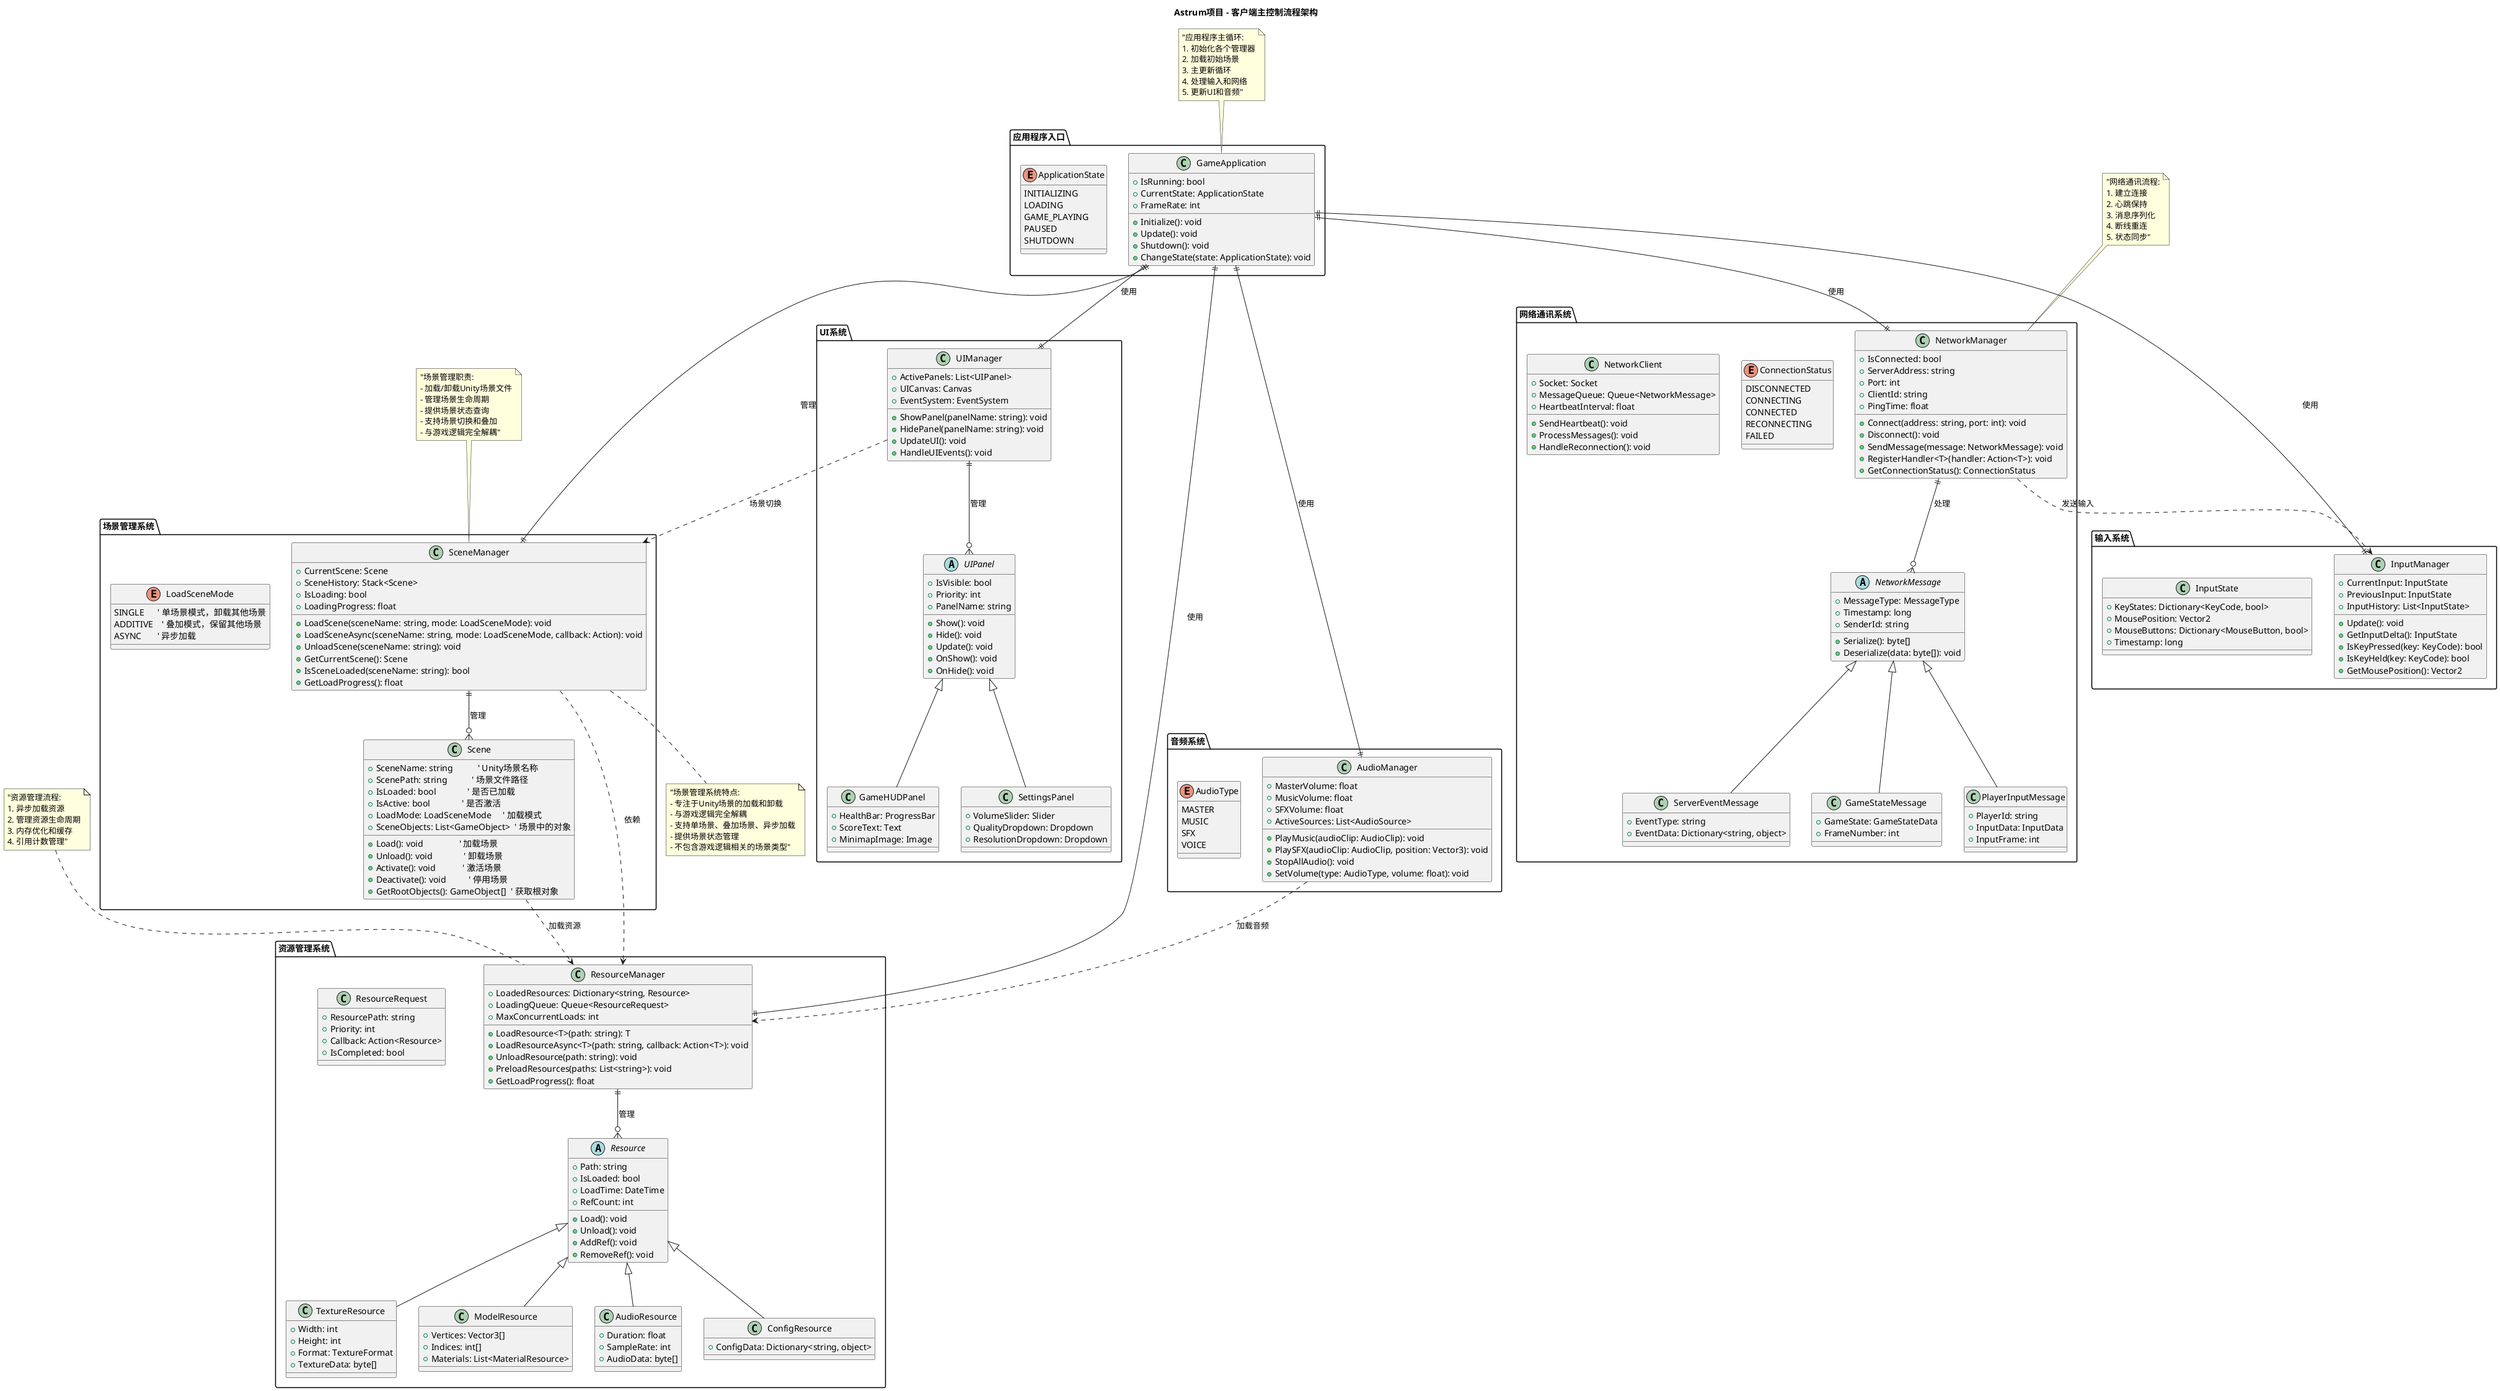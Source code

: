 @startuml AstrumProj客户端架构

title Astrum项目 - 客户端主控制流程架构

package "应用程序入口" {
    class GameApplication {
        +IsRunning: bool
        +CurrentState: ApplicationState
        +FrameRate: int
        
        +Initialize(): void
        +Update(): void
        +Shutdown(): void
        +ChangeState(state: ApplicationState): void
    }
    
    enum ApplicationState {
        INITIALIZING
        LOADING
        GAME_PLAYING
        PAUSED
        SHUTDOWN
    }
}

package "资源管理系统" {
    class ResourceManager {
        +LoadedResources: Dictionary<string, Resource>
        +LoadingQueue: Queue<ResourceRequest>
        +MaxConcurrentLoads: int
        
        +LoadResource<T>(path: string): T
        +LoadResourceAsync<T>(path: string, callback: Action<T>): void
        +UnloadResource(path: string): void
        +PreloadResources(paths: List<string>): void
        +GetLoadProgress(): float
    }
    
    abstract class Resource {
        +Path: string
        +IsLoaded: bool
        +LoadTime: DateTime
        +RefCount: int
        
        +Load(): void
        +Unload(): void
        +AddRef(): void
        +RemoveRef(): void
    }
    
    class TextureResource extends Resource {
        +Width: int
        +Height: int
        +Format: TextureFormat
        +TextureData: byte[]
    }
    
    class ModelResource extends Resource {
        +Vertices: Vector3[]
        +Indices: int[]
        +Materials: List<MaterialResource>
    }
    
    class AudioResource extends Resource {
        +Duration: float
        +SampleRate: int
        +AudioData: byte[]
    }
    
    class ConfigResource extends Resource {
        +ConfigData: Dictionary<string, object>
    }
    
    class ResourceRequest {
        +ResourcePath: string
        +Priority: int
        +Callback: Action<Resource>
        +IsCompleted: bool
    }
}

package "场景管理系统" {
    class SceneManager {
        +CurrentScene: Scene
        +SceneHistory: Stack<Scene>
        +IsLoading: bool
        +LoadingProgress: float
        
        +LoadScene(sceneName: string, mode: LoadSceneMode): void
        +LoadSceneAsync(sceneName: string, mode: LoadSceneMode, callback: Action): void
        +UnloadScene(sceneName: string): void
        +GetCurrentScene(): Scene
        +IsSceneLoaded(sceneName: string): bool
        +GetLoadProgress(): float
    }
    
    class Scene {
        +SceneName: string           ' Unity场景名称
        +ScenePath: string           ' 场景文件路径
        +IsLoaded: bool              ' 是否已加载
        +IsActive: bool              ' 是否激活
        +LoadMode: LoadSceneMode     ' 加载模式
        +SceneObjects: List<GameObject>  ' 场景中的对象
        
        +Load(): void                ' 加载场景
        +Unload(): void              ' 卸载场景
        +Activate(): void            ' 激活场景
        +Deactivate(): void          ' 停用场景
        +GetRootObjects(): GameObject[]  ' 获取根对象
    }
    
    enum LoadSceneMode {
        SINGLE      ' 单场景模式，卸载其他场景
        ADDITIVE    ' 叠加模式，保留其他场景
        ASYNC       ' 异步加载
    }
}

package "网络通讯系统" {
    class NetworkManager {
        +IsConnected: bool
        +ServerAddress: string
        +Port: int
        +ClientId: string
        +PingTime: float
        
        +Connect(address: string, port: int): void
        +Disconnect(): void
        +SendMessage(message: NetworkMessage): void
        +RegisterHandler<T>(handler: Action<T>): void
        +GetConnectionStatus(): ConnectionStatus
    }
    
    enum ConnectionStatus {
        DISCONNECTED
        CONNECTING
        CONNECTED
        RECONNECTING
        FAILED
    }
    
    abstract class NetworkMessage {
        +MessageType: MessageType
        +Timestamp: long
        +SenderId: string
        
        +Serialize(): byte[]
        +Deserialize(data: byte[]): void
    }
    
    class GameStateMessage extends NetworkMessage {
        +GameState: GameStateData
        +FrameNumber: int
    }
    
    class PlayerInputMessage extends NetworkMessage {
        +PlayerId: string
        +InputData: InputData
        +InputFrame: int
    }
    
    class ServerEventMessage extends NetworkMessage {
        +EventType: string
        +EventData: Dictionary<string, object>
    }
    
    class NetworkClient {
        +Socket: Socket
        +MessageQueue: Queue<NetworkMessage>
        +HeartbeatInterval: float
        
        +SendHeartbeat(): void
        +ProcessMessages(): void
        +HandleReconnection(): void
    }
}

package "输入系统" {
    class InputManager {
        +CurrentInput: InputState
        +PreviousInput: InputState
        +InputHistory: List<InputState>
        
        +Update(): void
        +GetInputDelta(): InputState
        +IsKeyPressed(key: KeyCode): bool
        +IsKeyHeld(key: KeyCode): bool
        +GetMousePosition(): Vector2
    }
    
    class InputState {
        +KeyStates: Dictionary<KeyCode, bool>
        +MousePosition: Vector2
        +MouseButtons: Dictionary<MouseButton, bool>
        +Timestamp: long
    }
}

package "UI系统" {
    class UIManager {
        +ActivePanels: List<UIPanel>
        +UICanvas: Canvas
        +EventSystem: EventSystem
        
        +ShowPanel(panelName: string): void
        +HidePanel(panelName: string): void
        +UpdateUI(): void
        +HandleUIEvents(): void
    }
    
    abstract class UIPanel {
        +IsVisible: bool
        +Priority: int
        +PanelName: string
        
        +Show(): void
        +Hide(): void
        +Update(): void
        +OnShow(): void
        +OnHide(): void
    }
    
    class GameHUDPanel extends UIPanel {
        +HealthBar: ProgressBar
        +ScoreText: Text
        +MinimapImage: Image
    }
    
    class SettingsPanel extends UIPanel {
        +VolumeSlider: Slider
        +QualityDropdown: Dropdown
        +ResolutionDropdown: Dropdown
    }
}

package "音频系统" {
    class AudioManager {
        +MasterVolume: float
        +MusicVolume: float
        +SFXVolume: float
        +ActiveSources: List<AudioSource>
        
        +PlayMusic(audioClip: AudioClip): void
        +PlaySFX(audioClip: AudioClip, position: Vector3): void
        +StopAllAudio(): void
        +SetVolume(type: AudioType, volume: float): void
    }
    
    enum AudioType {
        MASTER
        MUSIC
        SFX
        VOICE
    }
}

' 系统间的关系
GameApplication ||--|| SceneManager : "管理"
GameApplication ||--|| ResourceManager : "使用"
GameApplication ||--|| NetworkManager : "使用"
GameApplication ||--|| InputManager : "使用"
GameApplication ||--|| UIManager : "使用"
GameApplication ||--|| AudioManager : "使用"

SceneManager ..> ResourceManager : "依赖"
Scene ..> ResourceManager : "加载资源"
NetworkManager ..> InputManager : "发送输入"
UIManager ..> SceneManager : "场景切换"
AudioManager ..> ResourceManager : "加载音频"

ResourceManager ||--o{ Resource : "管理"
SceneManager ||--o{ Scene : "管理"
NetworkManager ||--o{ NetworkMessage : "处理"
UIManager ||--o{ UIPanel : "管理"

' 主要流程说明
note top of GameApplication : "应用程序主循环:\n1. 初始化各个管理器\n2. 加载初始场景\n3. 主更新循环\n4. 处理输入和网络\n5. 更新UI和音频"

note top of ResourceManager : "资源管理流程:\n1. 异步加载资源\n2. 管理资源生命周期\n3. 内存优化和缓存\n4. 引用计数管理"

note top of SceneManager : "场景管理职责:\n- 加载/卸载Unity场景文件\n- 管理场景生命周期\n- 提供场景状态查询\n- 支持场景切换和叠加\n- 与游戏逻辑完全解耦"

note top of NetworkManager : "网络通讯流程:\n1. 建立连接\n2. 心跳保持\n3. 消息序列化\n4. 断线重连\n5. 状态同步"

note bottom of SceneManager : "场景管理系统特点:\n- 专注于Unity场景的加载和卸载\n- 与游戏逻辑完全解耦\n- 支持单场景、叠加场景、异步加载\n- 提供场景状态管理\n- 不包含游戏逻辑相关的场景类型"

@enduml
